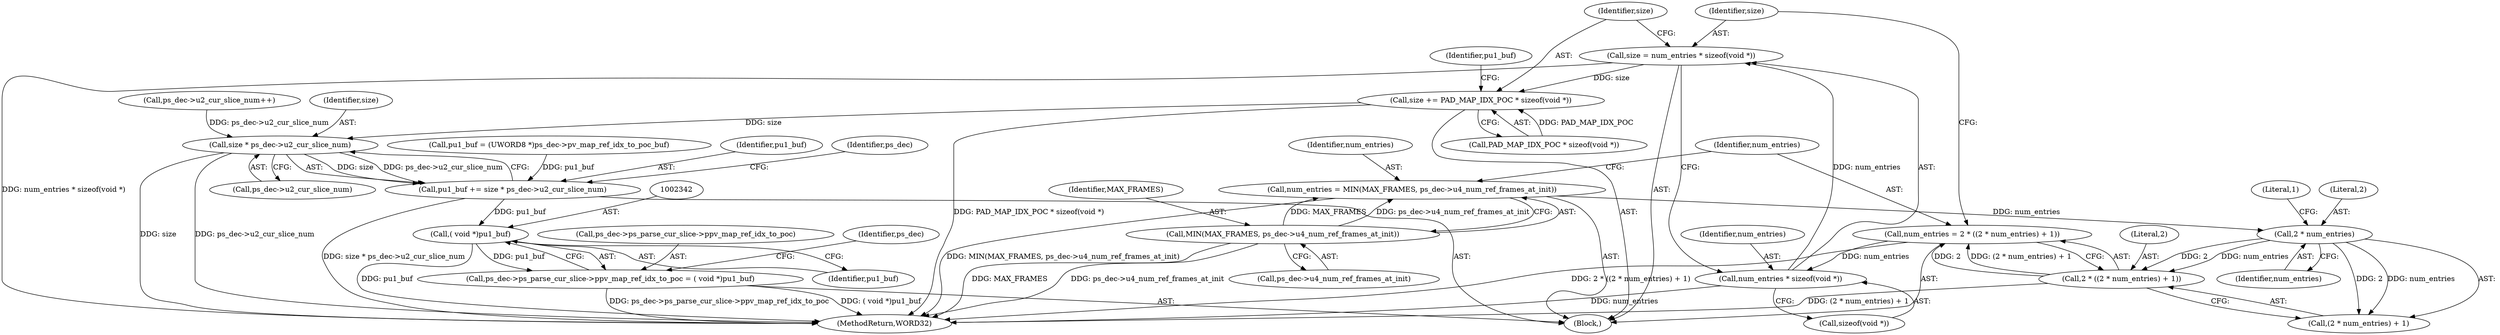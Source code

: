 digraph "0_Android_8b5fd8f24eba5dd19ab2f80ea11a9125aa882ae2@API" {
"1002309" [label="(Call,size = num_entries * sizeof(void *))"];
"1002311" [label="(Call,num_entries * sizeof(void *))"];
"1002300" [label="(Call,num_entries = 2 * ((2 * num_entries) + 1))"];
"1002302" [label="(Call,2 * ((2 * num_entries) + 1))"];
"1002305" [label="(Call,2 * num_entries)"];
"1002293" [label="(Call,num_entries = MIN(MAX_FRAMES, ps_dec->u4_num_ref_frames_at_init))"];
"1002295" [label="(Call,MIN(MAX_FRAMES, ps_dec->u4_num_ref_frames_at_init))"];
"1002315" [label="(Call,size += PAD_MAP_IDX_POC * sizeof(void *))"];
"1002330" [label="(Call,size * ps_dec->u2_cur_slice_num)"];
"1002328" [label="(Call,pu1_buf += size * ps_dec->u2_cur_slice_num)"];
"1002341" [label="(Call,( void *)pu1_buf)"];
"1002335" [label="(Call,ps_dec->ps_parse_cur_slice->ppv_map_ref_idx_to_poc = ( void *)pu1_buf)"];
"1002312" [label="(Identifier,num_entries)"];
"1001128" [label="(Call,ps_dec->u2_cur_slice_num++)"];
"1002307" [label="(Identifier,num_entries)"];
"1002338" [label="(Identifier,ps_dec)"];
"1002309" [label="(Call,size = num_entries * sizeof(void *))"];
"1002322" [label="(Identifier,pu1_buf)"];
"1002336" [label="(Call,ps_dec->ps_parse_cur_slice->ppv_map_ref_idx_to_poc)"];
"1002331" [label="(Identifier,size)"];
"1002289" [label="(Block,)"];
"1002294" [label="(Identifier,num_entries)"];
"1002335" [label="(Call,ps_dec->ps_parse_cur_slice->ppv_map_ref_idx_to_poc = ( void *)pu1_buf)"];
"1002346" [label="(Identifier,ps_dec)"];
"1002300" [label="(Call,num_entries = 2 * ((2 * num_entries) + 1))"];
"1002296" [label="(Identifier,MAX_FRAMES)"];
"1002308" [label="(Literal,1)"];
"1002302" [label="(Call,2 * ((2 * num_entries) + 1))"];
"1002544" [label="(MethodReturn,WORD32)"];
"1002303" [label="(Literal,2)"];
"1002297" [label="(Call,ps_dec->u4_num_ref_frames_at_init)"];
"1002311" [label="(Call,num_entries * sizeof(void *))"];
"1002330" [label="(Call,size * ps_dec->u2_cur_slice_num)"];
"1002304" [label="(Call,(2 * num_entries) + 1)"];
"1002310" [label="(Identifier,size)"];
"1002316" [label="(Identifier,size)"];
"1002293" [label="(Call,num_entries = MIN(MAX_FRAMES, ps_dec->u4_num_ref_frames_at_init))"];
"1002321" [label="(Call,pu1_buf = (UWORD8 *)ps_dec->pv_map_ref_idx_to_poc_buf)"];
"1002341" [label="(Call,( void *)pu1_buf)"];
"1002332" [label="(Call,ps_dec->u2_cur_slice_num)"];
"1002317" [label="(Call,PAD_MAP_IDX_POC * sizeof(void *))"];
"1002295" [label="(Call,MIN(MAX_FRAMES, ps_dec->u4_num_ref_frames_at_init))"];
"1002343" [label="(Identifier,pu1_buf)"];
"1002315" [label="(Call,size += PAD_MAP_IDX_POC * sizeof(void *))"];
"1002305" [label="(Call,2 * num_entries)"];
"1002329" [label="(Identifier,pu1_buf)"];
"1002313" [label="(Call,sizeof(void *))"];
"1002301" [label="(Identifier,num_entries)"];
"1002328" [label="(Call,pu1_buf += size * ps_dec->u2_cur_slice_num)"];
"1002306" [label="(Literal,2)"];
"1002309" -> "1002289"  [label="AST: "];
"1002309" -> "1002311"  [label="CFG: "];
"1002310" -> "1002309"  [label="AST: "];
"1002311" -> "1002309"  [label="AST: "];
"1002316" -> "1002309"  [label="CFG: "];
"1002309" -> "1002544"  [label="DDG: num_entries * sizeof(void *)"];
"1002311" -> "1002309"  [label="DDG: num_entries"];
"1002309" -> "1002315"  [label="DDG: size"];
"1002311" -> "1002313"  [label="CFG: "];
"1002312" -> "1002311"  [label="AST: "];
"1002313" -> "1002311"  [label="AST: "];
"1002311" -> "1002544"  [label="DDG: num_entries"];
"1002300" -> "1002311"  [label="DDG: num_entries"];
"1002300" -> "1002289"  [label="AST: "];
"1002300" -> "1002302"  [label="CFG: "];
"1002301" -> "1002300"  [label="AST: "];
"1002302" -> "1002300"  [label="AST: "];
"1002310" -> "1002300"  [label="CFG: "];
"1002300" -> "1002544"  [label="DDG: 2 * ((2 * num_entries) + 1)"];
"1002302" -> "1002300"  [label="DDG: 2"];
"1002302" -> "1002300"  [label="DDG: (2 * num_entries) + 1"];
"1002302" -> "1002304"  [label="CFG: "];
"1002303" -> "1002302"  [label="AST: "];
"1002304" -> "1002302"  [label="AST: "];
"1002302" -> "1002544"  [label="DDG: (2 * num_entries) + 1"];
"1002305" -> "1002302"  [label="DDG: 2"];
"1002305" -> "1002302"  [label="DDG: num_entries"];
"1002305" -> "1002304"  [label="AST: "];
"1002305" -> "1002307"  [label="CFG: "];
"1002306" -> "1002305"  [label="AST: "];
"1002307" -> "1002305"  [label="AST: "];
"1002308" -> "1002305"  [label="CFG: "];
"1002305" -> "1002304"  [label="DDG: 2"];
"1002305" -> "1002304"  [label="DDG: num_entries"];
"1002293" -> "1002305"  [label="DDG: num_entries"];
"1002293" -> "1002289"  [label="AST: "];
"1002293" -> "1002295"  [label="CFG: "];
"1002294" -> "1002293"  [label="AST: "];
"1002295" -> "1002293"  [label="AST: "];
"1002301" -> "1002293"  [label="CFG: "];
"1002293" -> "1002544"  [label="DDG: MIN(MAX_FRAMES, ps_dec->u4_num_ref_frames_at_init)"];
"1002295" -> "1002293"  [label="DDG: MAX_FRAMES"];
"1002295" -> "1002293"  [label="DDG: ps_dec->u4_num_ref_frames_at_init"];
"1002295" -> "1002297"  [label="CFG: "];
"1002296" -> "1002295"  [label="AST: "];
"1002297" -> "1002295"  [label="AST: "];
"1002295" -> "1002544"  [label="DDG: ps_dec->u4_num_ref_frames_at_init"];
"1002295" -> "1002544"  [label="DDG: MAX_FRAMES"];
"1002315" -> "1002289"  [label="AST: "];
"1002315" -> "1002317"  [label="CFG: "];
"1002316" -> "1002315"  [label="AST: "];
"1002317" -> "1002315"  [label="AST: "];
"1002322" -> "1002315"  [label="CFG: "];
"1002315" -> "1002544"  [label="DDG: PAD_MAP_IDX_POC * sizeof(void *)"];
"1002317" -> "1002315"  [label="DDG: PAD_MAP_IDX_POC"];
"1002315" -> "1002330"  [label="DDG: size"];
"1002330" -> "1002328"  [label="AST: "];
"1002330" -> "1002332"  [label="CFG: "];
"1002331" -> "1002330"  [label="AST: "];
"1002332" -> "1002330"  [label="AST: "];
"1002328" -> "1002330"  [label="CFG: "];
"1002330" -> "1002544"  [label="DDG: size"];
"1002330" -> "1002544"  [label="DDG: ps_dec->u2_cur_slice_num"];
"1002330" -> "1002328"  [label="DDG: size"];
"1002330" -> "1002328"  [label="DDG: ps_dec->u2_cur_slice_num"];
"1001128" -> "1002330"  [label="DDG: ps_dec->u2_cur_slice_num"];
"1002328" -> "1002289"  [label="AST: "];
"1002329" -> "1002328"  [label="AST: "];
"1002338" -> "1002328"  [label="CFG: "];
"1002328" -> "1002544"  [label="DDG: size * ps_dec->u2_cur_slice_num"];
"1002321" -> "1002328"  [label="DDG: pu1_buf"];
"1002328" -> "1002341"  [label="DDG: pu1_buf"];
"1002341" -> "1002335"  [label="AST: "];
"1002341" -> "1002343"  [label="CFG: "];
"1002342" -> "1002341"  [label="AST: "];
"1002343" -> "1002341"  [label="AST: "];
"1002335" -> "1002341"  [label="CFG: "];
"1002341" -> "1002544"  [label="DDG: pu1_buf"];
"1002341" -> "1002335"  [label="DDG: pu1_buf"];
"1002335" -> "1002289"  [label="AST: "];
"1002336" -> "1002335"  [label="AST: "];
"1002346" -> "1002335"  [label="CFG: "];
"1002335" -> "1002544"  [label="DDG: ps_dec->ps_parse_cur_slice->ppv_map_ref_idx_to_poc"];
"1002335" -> "1002544"  [label="DDG: ( void *)pu1_buf"];
}
